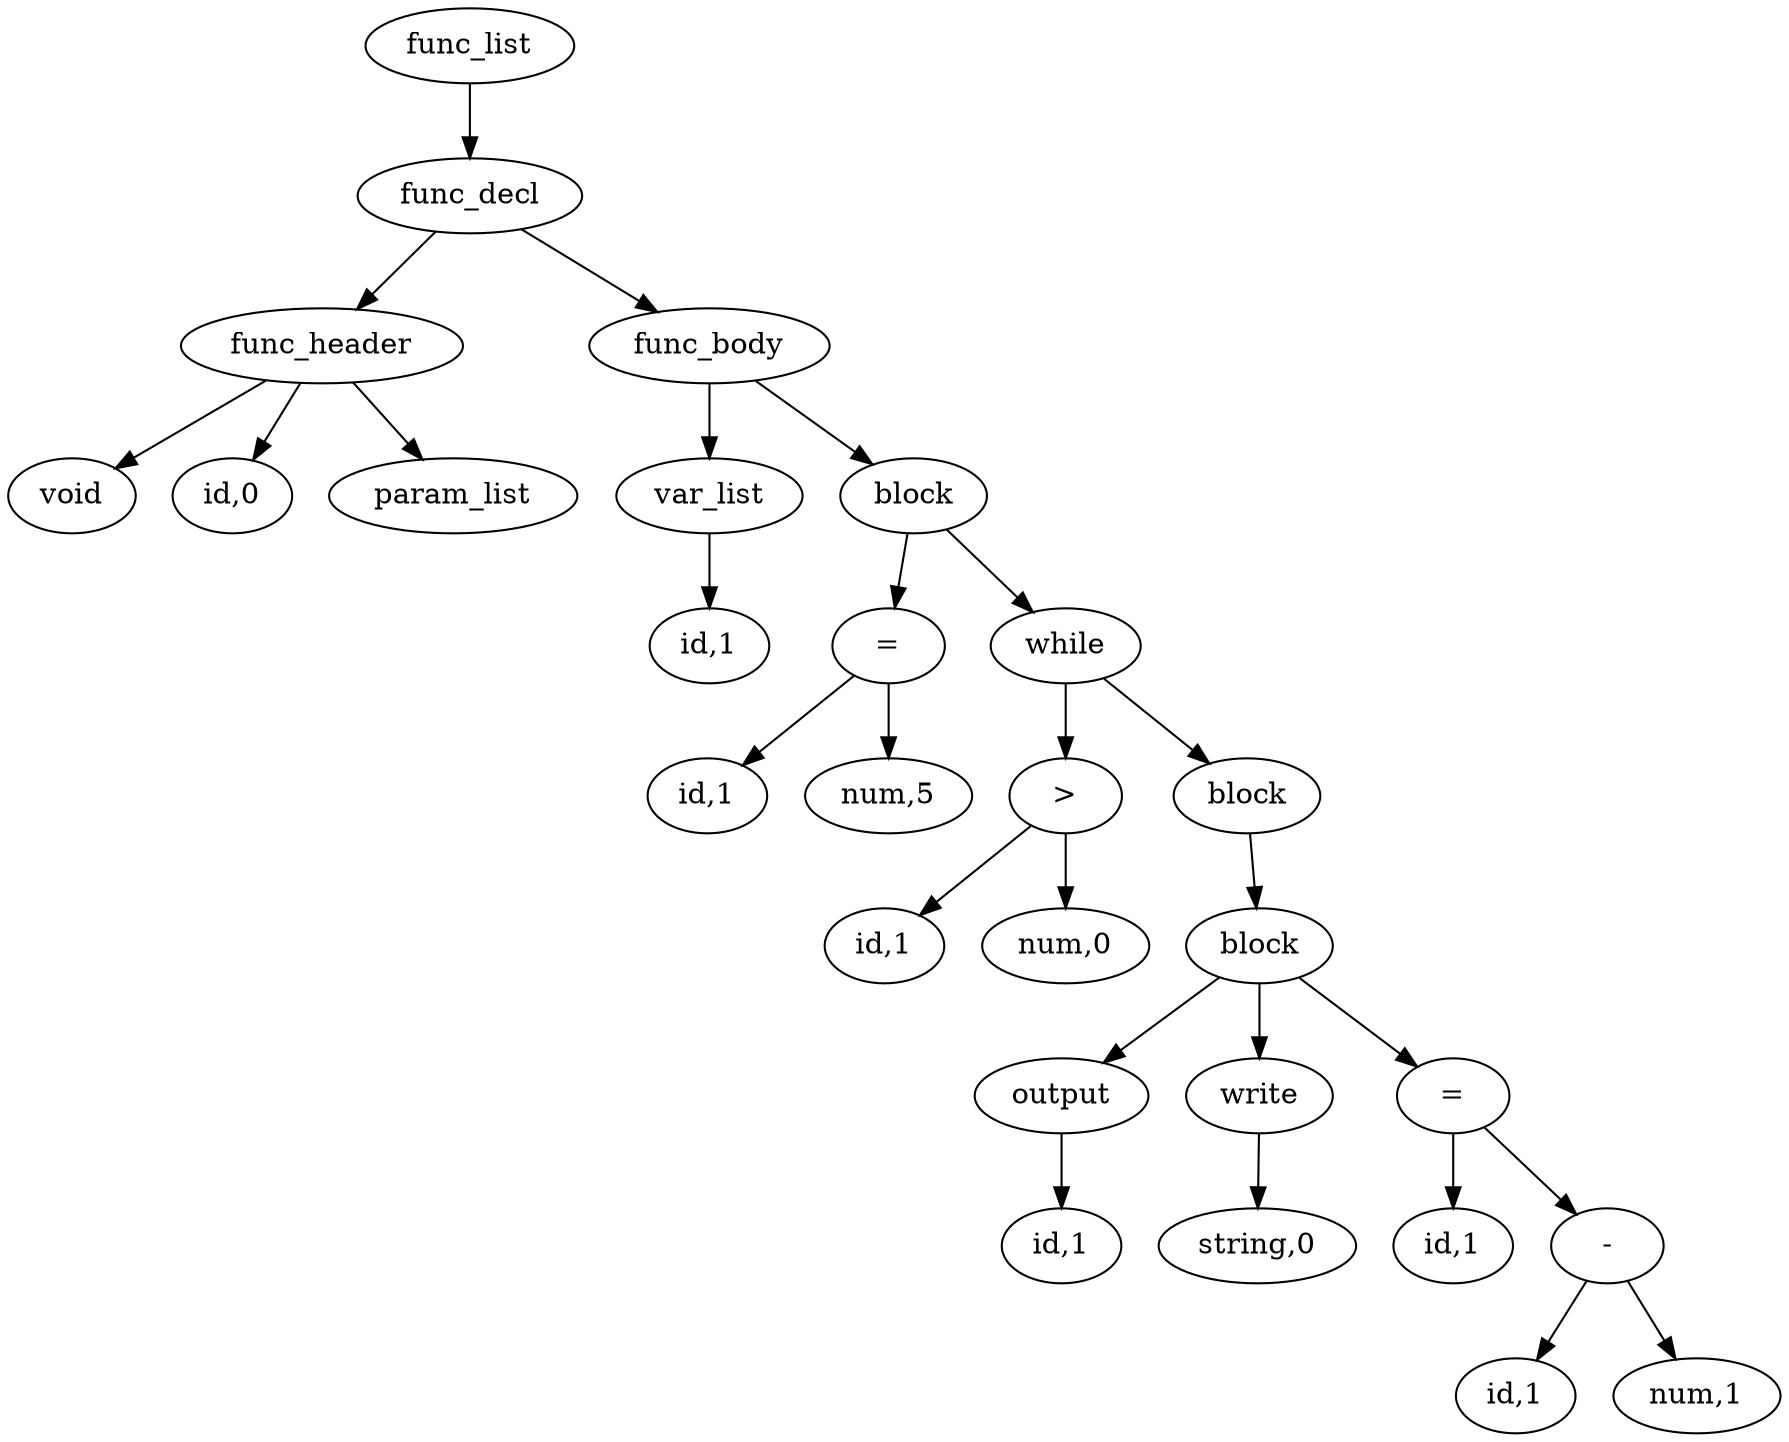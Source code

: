 digraph {
graph [ordering="out"];
node0[label="func_list"];
node1[label="func_decl"];
node2[label="func_header"];
node3[label="void"];
node2 -> node3;
node4[label="id,0"];
node2 -> node4;
node5[label="param_list"];
node2 -> node5;
node1 -> node2;
node6[label="func_body"];
node7[label="var_list"];
node8[label="id,1"];
node7 -> node8;
node6 -> node7;
node9[label="block"];
node10[label="="];
node11[label="id,1"];
node10 -> node11;
node12[label="num,5"];
node10 -> node12;
node9 -> node10;
node13[label="while"];
node14[label=">"];
node15[label="id,1"];
node14 -> node15;
node16[label="num,0"];
node14 -> node16;
node13 -> node14;
node17[label="block"];
node18[label="block"];
node19[label="output"];
node20[label="id,1"];
node19 -> node20;
node18 -> node19;
node21[label="write"];
node22[label="string,0"];
node21 -> node22;
node18 -> node21;
node23[label="="];
node24[label="id,1"];
node23 -> node24;
node25[label="-"];
node26[label="id,1"];
node25 -> node26;
node27[label="num,1"];
node25 -> node27;
node23 -> node25;
node18 -> node23;
node17 -> node18;
node13 -> node17;
node9 -> node13;
node6 -> node9;
node1 -> node6;
node0 -> node1;
}
